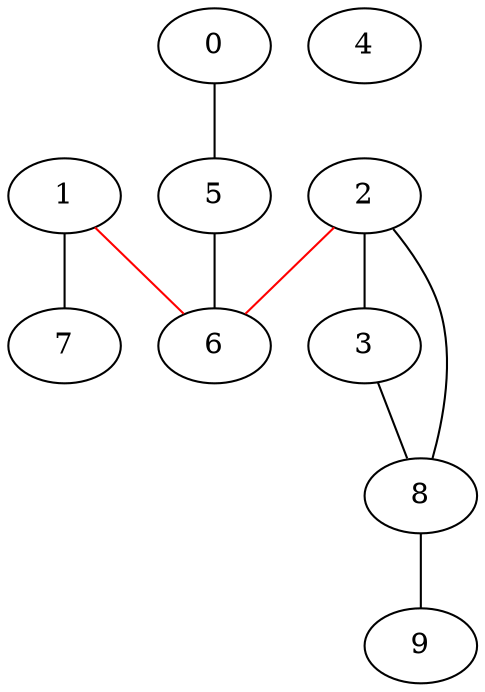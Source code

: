 graph two {
      0 -- 5 ;
      1 -- 6 [color=red] ;
      1 -- 7 ;
      2 -- 3 ;
      2 -- 6 [color=red] ;
      2 -- 8 ;
      3 -- 8 ;
      4 ;
      5 -- 6 ;
      6 ;
      7 ;
      8 -- 9 ;
      9 
}